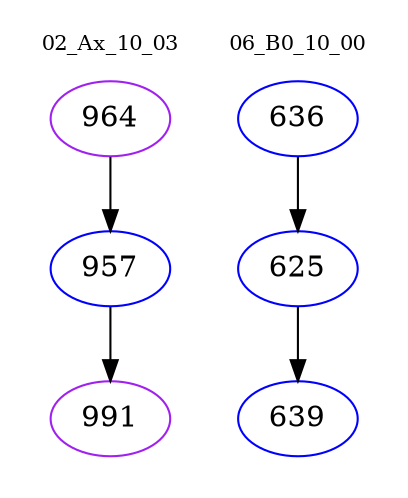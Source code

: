 digraph{
subgraph cluster_0 {
color = white
label = "02_Ax_10_03";
fontsize=10;
T0_964 [label="964", color="purple"]
T0_964 -> T0_957 [color="black"]
T0_957 [label="957", color="blue"]
T0_957 -> T0_991 [color="black"]
T0_991 [label="991", color="purple"]
}
subgraph cluster_1 {
color = white
label = "06_B0_10_00";
fontsize=10;
T1_636 [label="636", color="blue"]
T1_636 -> T1_625 [color="black"]
T1_625 [label="625", color="blue"]
T1_625 -> T1_639 [color="black"]
T1_639 [label="639", color="blue"]
}
}
